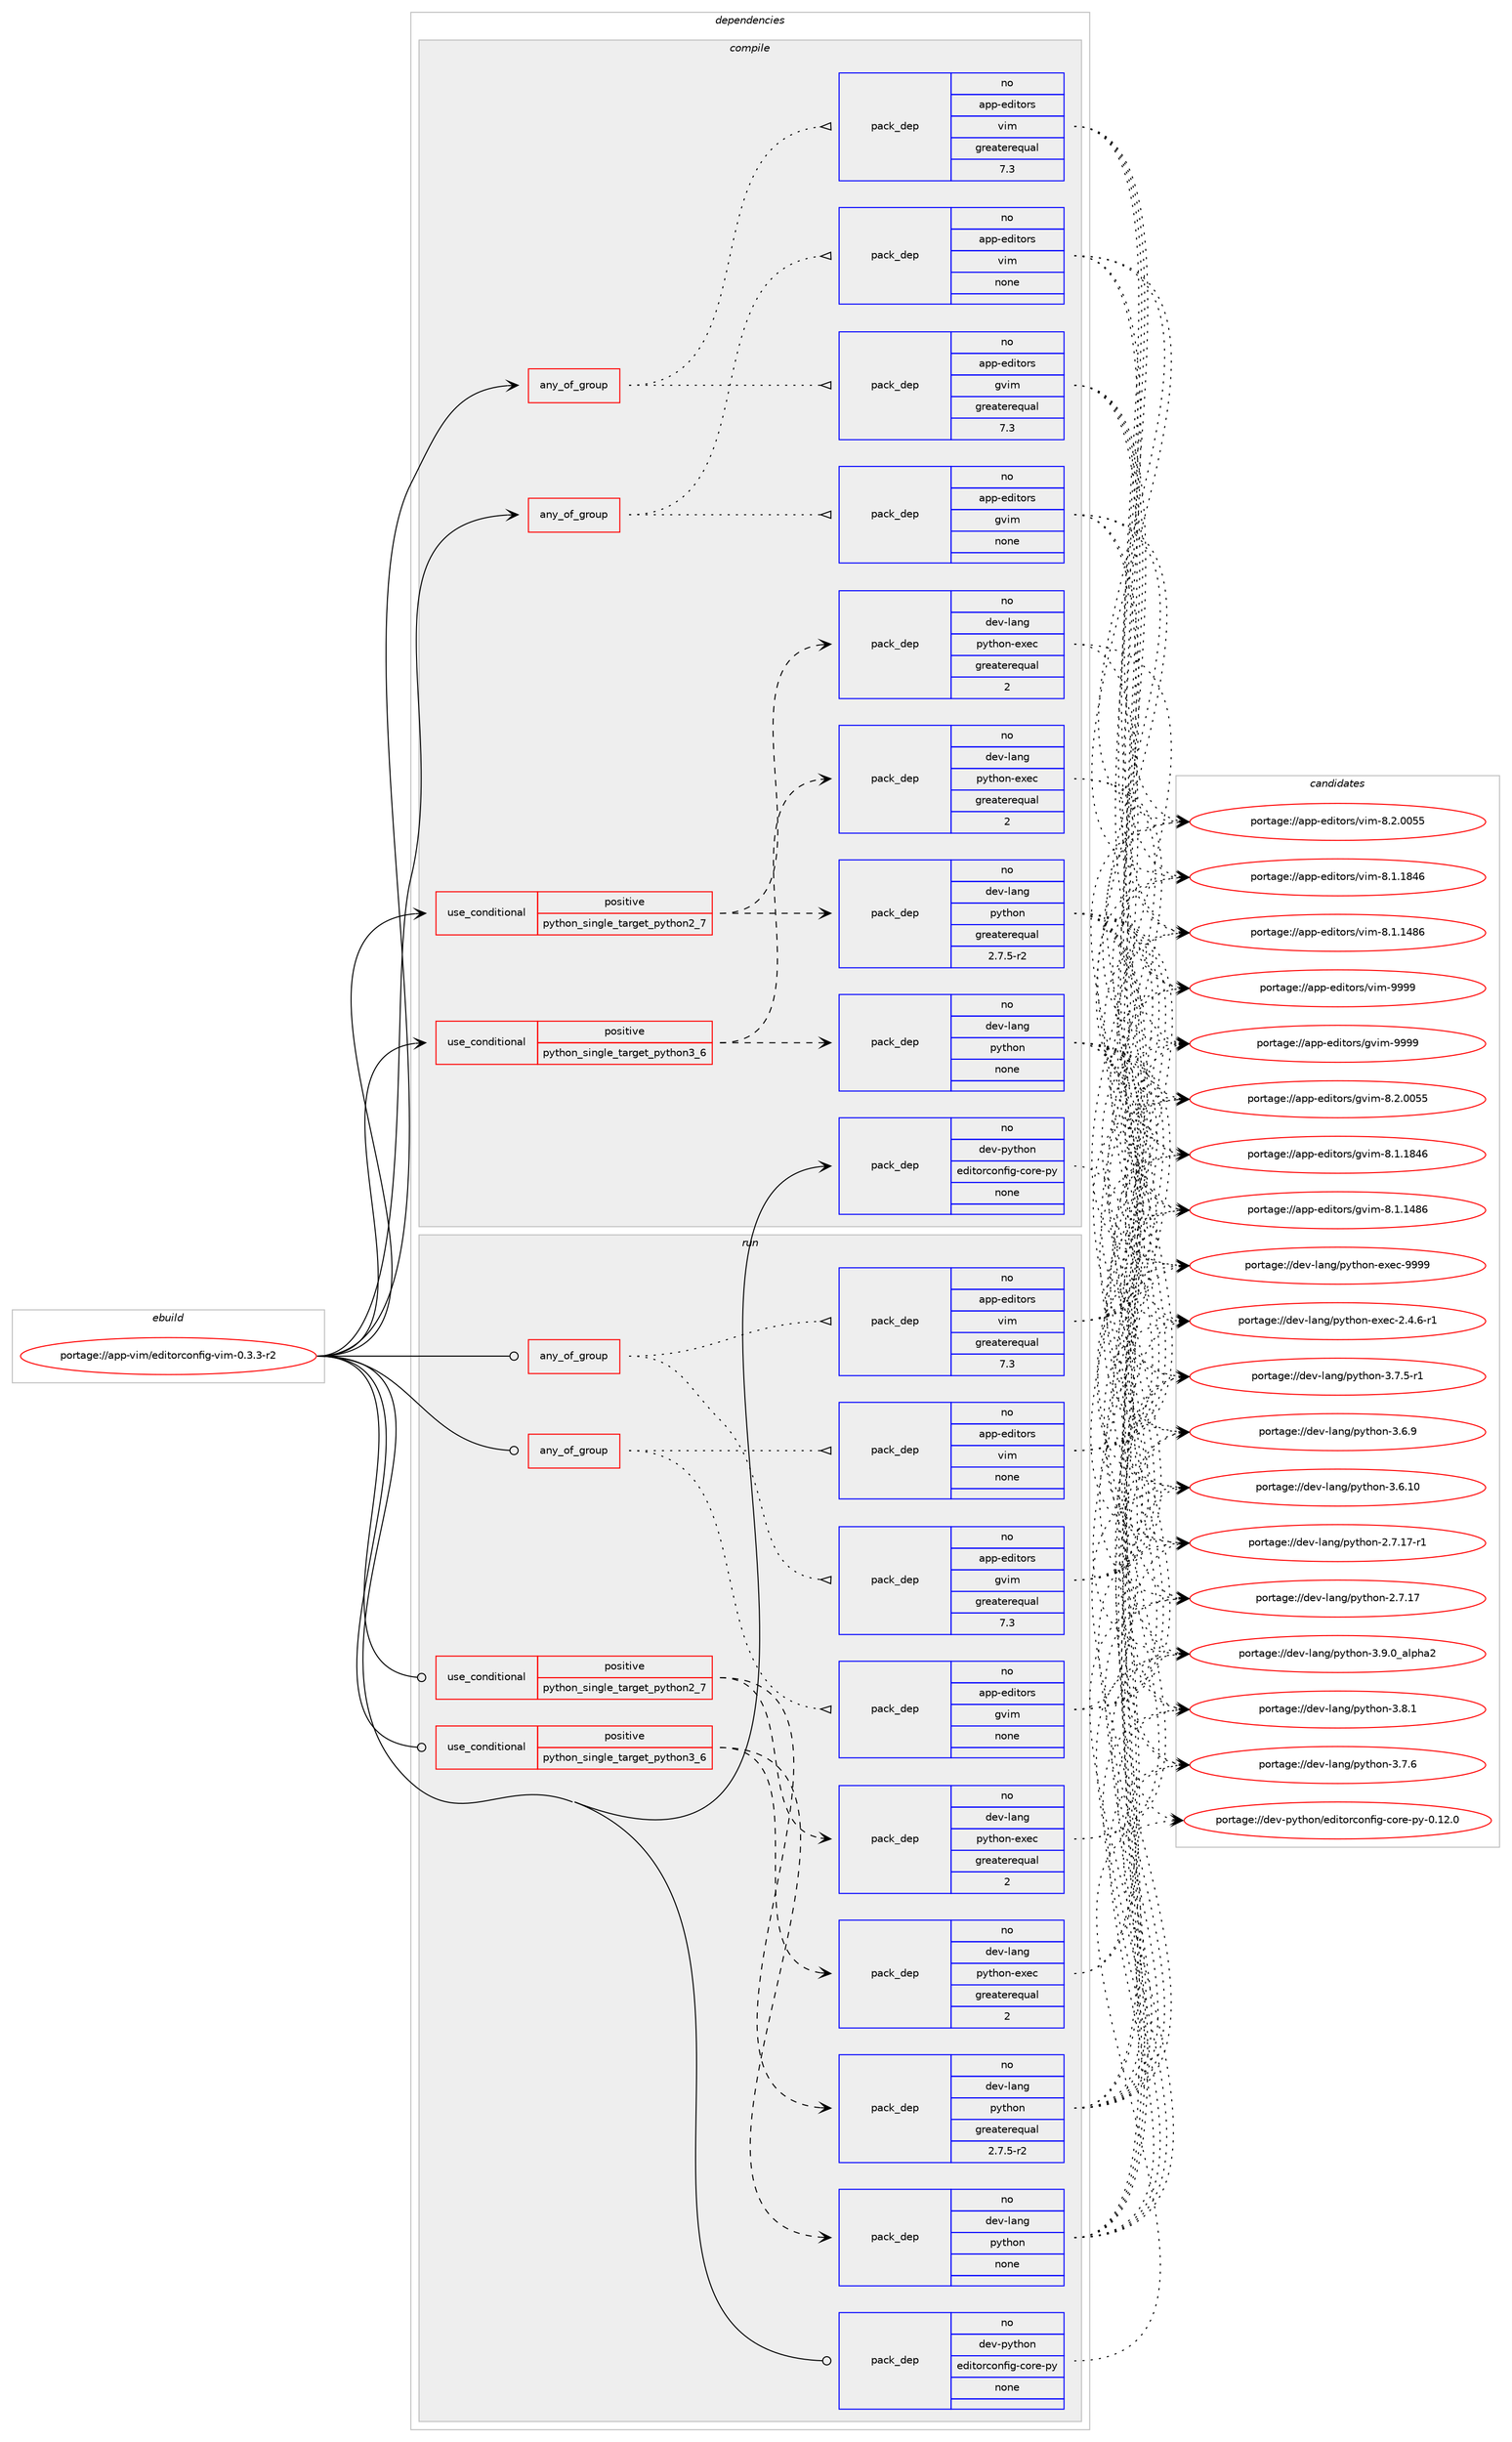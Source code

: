 digraph prolog {

# *************
# Graph options
# *************

newrank=true;
concentrate=true;
compound=true;
graph [rankdir=LR,fontname=Helvetica,fontsize=10,ranksep=1.5];#, ranksep=2.5, nodesep=0.2];
edge  [arrowhead=vee];
node  [fontname=Helvetica,fontsize=10];

# **********
# The ebuild
# **********

subgraph cluster_leftcol {
color=gray;
label=<<i>ebuild</i>>;
id [label="portage://app-vim/editorconfig-vim-0.3.3-r2", color=red, width=4, href="../app-vim/editorconfig-vim-0.3.3-r2.svg"];
}

# ****************
# The dependencies
# ****************

subgraph cluster_midcol {
color=gray;
label=<<i>dependencies</i>>;
subgraph cluster_compile {
fillcolor="#eeeeee";
style=filled;
label=<<i>compile</i>>;
subgraph any7486 {
dependency590151 [label=<<TABLE BORDER="0" CELLBORDER="1" CELLSPACING="0" CELLPADDING="4"><TR><TD CELLPADDING="10">any_of_group</TD></TR></TABLE>>, shape=none, color=red];subgraph pack443230 {
dependency590152 [label=<<TABLE BORDER="0" CELLBORDER="1" CELLSPACING="0" CELLPADDING="4" WIDTH="220"><TR><TD ROWSPAN="6" CELLPADDING="30">pack_dep</TD></TR><TR><TD WIDTH="110">no</TD></TR><TR><TD>app-editors</TD></TR><TR><TD>vim</TD></TR><TR><TD>greaterequal</TD></TR><TR><TD>7.3</TD></TR></TABLE>>, shape=none, color=blue];
}
dependency590151:e -> dependency590152:w [weight=20,style="dotted",arrowhead="oinv"];
subgraph pack443231 {
dependency590153 [label=<<TABLE BORDER="0" CELLBORDER="1" CELLSPACING="0" CELLPADDING="4" WIDTH="220"><TR><TD ROWSPAN="6" CELLPADDING="30">pack_dep</TD></TR><TR><TD WIDTH="110">no</TD></TR><TR><TD>app-editors</TD></TR><TR><TD>gvim</TD></TR><TR><TD>greaterequal</TD></TR><TR><TD>7.3</TD></TR></TABLE>>, shape=none, color=blue];
}
dependency590151:e -> dependency590153:w [weight=20,style="dotted",arrowhead="oinv"];
}
id:e -> dependency590151:w [weight=20,style="solid",arrowhead="vee"];
subgraph any7487 {
dependency590154 [label=<<TABLE BORDER="0" CELLBORDER="1" CELLSPACING="0" CELLPADDING="4"><TR><TD CELLPADDING="10">any_of_group</TD></TR></TABLE>>, shape=none, color=red];subgraph pack443232 {
dependency590155 [label=<<TABLE BORDER="0" CELLBORDER="1" CELLSPACING="0" CELLPADDING="4" WIDTH="220"><TR><TD ROWSPAN="6" CELLPADDING="30">pack_dep</TD></TR><TR><TD WIDTH="110">no</TD></TR><TR><TD>app-editors</TD></TR><TR><TD>vim</TD></TR><TR><TD>none</TD></TR><TR><TD></TD></TR></TABLE>>, shape=none, color=blue];
}
dependency590154:e -> dependency590155:w [weight=20,style="dotted",arrowhead="oinv"];
subgraph pack443233 {
dependency590156 [label=<<TABLE BORDER="0" CELLBORDER="1" CELLSPACING="0" CELLPADDING="4" WIDTH="220"><TR><TD ROWSPAN="6" CELLPADDING="30">pack_dep</TD></TR><TR><TD WIDTH="110">no</TD></TR><TR><TD>app-editors</TD></TR><TR><TD>gvim</TD></TR><TR><TD>none</TD></TR><TR><TD></TD></TR></TABLE>>, shape=none, color=blue];
}
dependency590154:e -> dependency590156:w [weight=20,style="dotted",arrowhead="oinv"];
}
id:e -> dependency590154:w [weight=20,style="solid",arrowhead="vee"];
subgraph cond139174 {
dependency590157 [label=<<TABLE BORDER="0" CELLBORDER="1" CELLSPACING="0" CELLPADDING="4"><TR><TD ROWSPAN="3" CELLPADDING="10">use_conditional</TD></TR><TR><TD>positive</TD></TR><TR><TD>python_single_target_python2_7</TD></TR></TABLE>>, shape=none, color=red];
subgraph pack443234 {
dependency590158 [label=<<TABLE BORDER="0" CELLBORDER="1" CELLSPACING="0" CELLPADDING="4" WIDTH="220"><TR><TD ROWSPAN="6" CELLPADDING="30">pack_dep</TD></TR><TR><TD WIDTH="110">no</TD></TR><TR><TD>dev-lang</TD></TR><TR><TD>python</TD></TR><TR><TD>greaterequal</TD></TR><TR><TD>2.7.5-r2</TD></TR></TABLE>>, shape=none, color=blue];
}
dependency590157:e -> dependency590158:w [weight=20,style="dashed",arrowhead="vee"];
subgraph pack443235 {
dependency590159 [label=<<TABLE BORDER="0" CELLBORDER="1" CELLSPACING="0" CELLPADDING="4" WIDTH="220"><TR><TD ROWSPAN="6" CELLPADDING="30">pack_dep</TD></TR><TR><TD WIDTH="110">no</TD></TR><TR><TD>dev-lang</TD></TR><TR><TD>python-exec</TD></TR><TR><TD>greaterequal</TD></TR><TR><TD>2</TD></TR></TABLE>>, shape=none, color=blue];
}
dependency590157:e -> dependency590159:w [weight=20,style="dashed",arrowhead="vee"];
}
id:e -> dependency590157:w [weight=20,style="solid",arrowhead="vee"];
subgraph cond139175 {
dependency590160 [label=<<TABLE BORDER="0" CELLBORDER="1" CELLSPACING="0" CELLPADDING="4"><TR><TD ROWSPAN="3" CELLPADDING="10">use_conditional</TD></TR><TR><TD>positive</TD></TR><TR><TD>python_single_target_python3_6</TD></TR></TABLE>>, shape=none, color=red];
subgraph pack443236 {
dependency590161 [label=<<TABLE BORDER="0" CELLBORDER="1" CELLSPACING="0" CELLPADDING="4" WIDTH="220"><TR><TD ROWSPAN="6" CELLPADDING="30">pack_dep</TD></TR><TR><TD WIDTH="110">no</TD></TR><TR><TD>dev-lang</TD></TR><TR><TD>python</TD></TR><TR><TD>none</TD></TR><TR><TD></TD></TR></TABLE>>, shape=none, color=blue];
}
dependency590160:e -> dependency590161:w [weight=20,style="dashed",arrowhead="vee"];
subgraph pack443237 {
dependency590162 [label=<<TABLE BORDER="0" CELLBORDER="1" CELLSPACING="0" CELLPADDING="4" WIDTH="220"><TR><TD ROWSPAN="6" CELLPADDING="30">pack_dep</TD></TR><TR><TD WIDTH="110">no</TD></TR><TR><TD>dev-lang</TD></TR><TR><TD>python-exec</TD></TR><TR><TD>greaterequal</TD></TR><TR><TD>2</TD></TR></TABLE>>, shape=none, color=blue];
}
dependency590160:e -> dependency590162:w [weight=20,style="dashed",arrowhead="vee"];
}
id:e -> dependency590160:w [weight=20,style="solid",arrowhead="vee"];
subgraph pack443238 {
dependency590163 [label=<<TABLE BORDER="0" CELLBORDER="1" CELLSPACING="0" CELLPADDING="4" WIDTH="220"><TR><TD ROWSPAN="6" CELLPADDING="30">pack_dep</TD></TR><TR><TD WIDTH="110">no</TD></TR><TR><TD>dev-python</TD></TR><TR><TD>editorconfig-core-py</TD></TR><TR><TD>none</TD></TR><TR><TD></TD></TR></TABLE>>, shape=none, color=blue];
}
id:e -> dependency590163:w [weight=20,style="solid",arrowhead="vee"];
}
subgraph cluster_compileandrun {
fillcolor="#eeeeee";
style=filled;
label=<<i>compile and run</i>>;
}
subgraph cluster_run {
fillcolor="#eeeeee";
style=filled;
label=<<i>run</i>>;
subgraph any7488 {
dependency590164 [label=<<TABLE BORDER="0" CELLBORDER="1" CELLSPACING="0" CELLPADDING="4"><TR><TD CELLPADDING="10">any_of_group</TD></TR></TABLE>>, shape=none, color=red];subgraph pack443239 {
dependency590165 [label=<<TABLE BORDER="0" CELLBORDER="1" CELLSPACING="0" CELLPADDING="4" WIDTH="220"><TR><TD ROWSPAN="6" CELLPADDING="30">pack_dep</TD></TR><TR><TD WIDTH="110">no</TD></TR><TR><TD>app-editors</TD></TR><TR><TD>vim</TD></TR><TR><TD>greaterequal</TD></TR><TR><TD>7.3</TD></TR></TABLE>>, shape=none, color=blue];
}
dependency590164:e -> dependency590165:w [weight=20,style="dotted",arrowhead="oinv"];
subgraph pack443240 {
dependency590166 [label=<<TABLE BORDER="0" CELLBORDER="1" CELLSPACING="0" CELLPADDING="4" WIDTH="220"><TR><TD ROWSPAN="6" CELLPADDING="30">pack_dep</TD></TR><TR><TD WIDTH="110">no</TD></TR><TR><TD>app-editors</TD></TR><TR><TD>gvim</TD></TR><TR><TD>greaterequal</TD></TR><TR><TD>7.3</TD></TR></TABLE>>, shape=none, color=blue];
}
dependency590164:e -> dependency590166:w [weight=20,style="dotted",arrowhead="oinv"];
}
id:e -> dependency590164:w [weight=20,style="solid",arrowhead="odot"];
subgraph any7489 {
dependency590167 [label=<<TABLE BORDER="0" CELLBORDER="1" CELLSPACING="0" CELLPADDING="4"><TR><TD CELLPADDING="10">any_of_group</TD></TR></TABLE>>, shape=none, color=red];subgraph pack443241 {
dependency590168 [label=<<TABLE BORDER="0" CELLBORDER="1" CELLSPACING="0" CELLPADDING="4" WIDTH="220"><TR><TD ROWSPAN="6" CELLPADDING="30">pack_dep</TD></TR><TR><TD WIDTH="110">no</TD></TR><TR><TD>app-editors</TD></TR><TR><TD>vim</TD></TR><TR><TD>none</TD></TR><TR><TD></TD></TR></TABLE>>, shape=none, color=blue];
}
dependency590167:e -> dependency590168:w [weight=20,style="dotted",arrowhead="oinv"];
subgraph pack443242 {
dependency590169 [label=<<TABLE BORDER="0" CELLBORDER="1" CELLSPACING="0" CELLPADDING="4" WIDTH="220"><TR><TD ROWSPAN="6" CELLPADDING="30">pack_dep</TD></TR><TR><TD WIDTH="110">no</TD></TR><TR><TD>app-editors</TD></TR><TR><TD>gvim</TD></TR><TR><TD>none</TD></TR><TR><TD></TD></TR></TABLE>>, shape=none, color=blue];
}
dependency590167:e -> dependency590169:w [weight=20,style="dotted",arrowhead="oinv"];
}
id:e -> dependency590167:w [weight=20,style="solid",arrowhead="odot"];
subgraph cond139176 {
dependency590170 [label=<<TABLE BORDER="0" CELLBORDER="1" CELLSPACING="0" CELLPADDING="4"><TR><TD ROWSPAN="3" CELLPADDING="10">use_conditional</TD></TR><TR><TD>positive</TD></TR><TR><TD>python_single_target_python2_7</TD></TR></TABLE>>, shape=none, color=red];
subgraph pack443243 {
dependency590171 [label=<<TABLE BORDER="0" CELLBORDER="1" CELLSPACING="0" CELLPADDING="4" WIDTH="220"><TR><TD ROWSPAN="6" CELLPADDING="30">pack_dep</TD></TR><TR><TD WIDTH="110">no</TD></TR><TR><TD>dev-lang</TD></TR><TR><TD>python</TD></TR><TR><TD>greaterequal</TD></TR><TR><TD>2.7.5-r2</TD></TR></TABLE>>, shape=none, color=blue];
}
dependency590170:e -> dependency590171:w [weight=20,style="dashed",arrowhead="vee"];
subgraph pack443244 {
dependency590172 [label=<<TABLE BORDER="0" CELLBORDER="1" CELLSPACING="0" CELLPADDING="4" WIDTH="220"><TR><TD ROWSPAN="6" CELLPADDING="30">pack_dep</TD></TR><TR><TD WIDTH="110">no</TD></TR><TR><TD>dev-lang</TD></TR><TR><TD>python-exec</TD></TR><TR><TD>greaterequal</TD></TR><TR><TD>2</TD></TR></TABLE>>, shape=none, color=blue];
}
dependency590170:e -> dependency590172:w [weight=20,style="dashed",arrowhead="vee"];
}
id:e -> dependency590170:w [weight=20,style="solid",arrowhead="odot"];
subgraph cond139177 {
dependency590173 [label=<<TABLE BORDER="0" CELLBORDER="1" CELLSPACING="0" CELLPADDING="4"><TR><TD ROWSPAN="3" CELLPADDING="10">use_conditional</TD></TR><TR><TD>positive</TD></TR><TR><TD>python_single_target_python3_6</TD></TR></TABLE>>, shape=none, color=red];
subgraph pack443245 {
dependency590174 [label=<<TABLE BORDER="0" CELLBORDER="1" CELLSPACING="0" CELLPADDING="4" WIDTH="220"><TR><TD ROWSPAN="6" CELLPADDING="30">pack_dep</TD></TR><TR><TD WIDTH="110">no</TD></TR><TR><TD>dev-lang</TD></TR><TR><TD>python</TD></TR><TR><TD>none</TD></TR><TR><TD></TD></TR></TABLE>>, shape=none, color=blue];
}
dependency590173:e -> dependency590174:w [weight=20,style="dashed",arrowhead="vee"];
subgraph pack443246 {
dependency590175 [label=<<TABLE BORDER="0" CELLBORDER="1" CELLSPACING="0" CELLPADDING="4" WIDTH="220"><TR><TD ROWSPAN="6" CELLPADDING="30">pack_dep</TD></TR><TR><TD WIDTH="110">no</TD></TR><TR><TD>dev-lang</TD></TR><TR><TD>python-exec</TD></TR><TR><TD>greaterequal</TD></TR><TR><TD>2</TD></TR></TABLE>>, shape=none, color=blue];
}
dependency590173:e -> dependency590175:w [weight=20,style="dashed",arrowhead="vee"];
}
id:e -> dependency590173:w [weight=20,style="solid",arrowhead="odot"];
subgraph pack443247 {
dependency590176 [label=<<TABLE BORDER="0" CELLBORDER="1" CELLSPACING="0" CELLPADDING="4" WIDTH="220"><TR><TD ROWSPAN="6" CELLPADDING="30">pack_dep</TD></TR><TR><TD WIDTH="110">no</TD></TR><TR><TD>dev-python</TD></TR><TR><TD>editorconfig-core-py</TD></TR><TR><TD>none</TD></TR><TR><TD></TD></TR></TABLE>>, shape=none, color=blue];
}
id:e -> dependency590176:w [weight=20,style="solid",arrowhead="odot"];
}
}

# **************
# The candidates
# **************

subgraph cluster_choices {
rank=same;
color=gray;
label=<<i>candidates</i>>;

subgraph choice443230 {
color=black;
nodesep=1;
choice9711211245101100105116111114115471181051094557575757 [label="portage://app-editors/vim-9999", color=red, width=4,href="../app-editors/vim-9999.svg"];
choice971121124510110010511611111411547118105109455646504648485353 [label="portage://app-editors/vim-8.2.0055", color=red, width=4,href="../app-editors/vim-8.2.0055.svg"];
choice971121124510110010511611111411547118105109455646494649565254 [label="portage://app-editors/vim-8.1.1846", color=red, width=4,href="../app-editors/vim-8.1.1846.svg"];
choice971121124510110010511611111411547118105109455646494649525654 [label="portage://app-editors/vim-8.1.1486", color=red, width=4,href="../app-editors/vim-8.1.1486.svg"];
dependency590152:e -> choice9711211245101100105116111114115471181051094557575757:w [style=dotted,weight="100"];
dependency590152:e -> choice971121124510110010511611111411547118105109455646504648485353:w [style=dotted,weight="100"];
dependency590152:e -> choice971121124510110010511611111411547118105109455646494649565254:w [style=dotted,weight="100"];
dependency590152:e -> choice971121124510110010511611111411547118105109455646494649525654:w [style=dotted,weight="100"];
}
subgraph choice443231 {
color=black;
nodesep=1;
choice9711211245101100105116111114115471031181051094557575757 [label="portage://app-editors/gvim-9999", color=red, width=4,href="../app-editors/gvim-9999.svg"];
choice971121124510110010511611111411547103118105109455646504648485353 [label="portage://app-editors/gvim-8.2.0055", color=red, width=4,href="../app-editors/gvim-8.2.0055.svg"];
choice971121124510110010511611111411547103118105109455646494649565254 [label="portage://app-editors/gvim-8.1.1846", color=red, width=4,href="../app-editors/gvim-8.1.1846.svg"];
choice971121124510110010511611111411547103118105109455646494649525654 [label="portage://app-editors/gvim-8.1.1486", color=red, width=4,href="../app-editors/gvim-8.1.1486.svg"];
dependency590153:e -> choice9711211245101100105116111114115471031181051094557575757:w [style=dotted,weight="100"];
dependency590153:e -> choice971121124510110010511611111411547103118105109455646504648485353:w [style=dotted,weight="100"];
dependency590153:e -> choice971121124510110010511611111411547103118105109455646494649565254:w [style=dotted,weight="100"];
dependency590153:e -> choice971121124510110010511611111411547103118105109455646494649525654:w [style=dotted,weight="100"];
}
subgraph choice443232 {
color=black;
nodesep=1;
choice9711211245101100105116111114115471181051094557575757 [label="portage://app-editors/vim-9999", color=red, width=4,href="../app-editors/vim-9999.svg"];
choice971121124510110010511611111411547118105109455646504648485353 [label="portage://app-editors/vim-8.2.0055", color=red, width=4,href="../app-editors/vim-8.2.0055.svg"];
choice971121124510110010511611111411547118105109455646494649565254 [label="portage://app-editors/vim-8.1.1846", color=red, width=4,href="../app-editors/vim-8.1.1846.svg"];
choice971121124510110010511611111411547118105109455646494649525654 [label="portage://app-editors/vim-8.1.1486", color=red, width=4,href="../app-editors/vim-8.1.1486.svg"];
dependency590155:e -> choice9711211245101100105116111114115471181051094557575757:w [style=dotted,weight="100"];
dependency590155:e -> choice971121124510110010511611111411547118105109455646504648485353:w [style=dotted,weight="100"];
dependency590155:e -> choice971121124510110010511611111411547118105109455646494649565254:w [style=dotted,weight="100"];
dependency590155:e -> choice971121124510110010511611111411547118105109455646494649525654:w [style=dotted,weight="100"];
}
subgraph choice443233 {
color=black;
nodesep=1;
choice9711211245101100105116111114115471031181051094557575757 [label="portage://app-editors/gvim-9999", color=red, width=4,href="../app-editors/gvim-9999.svg"];
choice971121124510110010511611111411547103118105109455646504648485353 [label="portage://app-editors/gvim-8.2.0055", color=red, width=4,href="../app-editors/gvim-8.2.0055.svg"];
choice971121124510110010511611111411547103118105109455646494649565254 [label="portage://app-editors/gvim-8.1.1846", color=red, width=4,href="../app-editors/gvim-8.1.1846.svg"];
choice971121124510110010511611111411547103118105109455646494649525654 [label="portage://app-editors/gvim-8.1.1486", color=red, width=4,href="../app-editors/gvim-8.1.1486.svg"];
dependency590156:e -> choice9711211245101100105116111114115471031181051094557575757:w [style=dotted,weight="100"];
dependency590156:e -> choice971121124510110010511611111411547103118105109455646504648485353:w [style=dotted,weight="100"];
dependency590156:e -> choice971121124510110010511611111411547103118105109455646494649565254:w [style=dotted,weight="100"];
dependency590156:e -> choice971121124510110010511611111411547103118105109455646494649525654:w [style=dotted,weight="100"];
}
subgraph choice443234 {
color=black;
nodesep=1;
choice10010111845108971101034711212111610411111045514657464895971081121049750 [label="portage://dev-lang/python-3.9.0_alpha2", color=red, width=4,href="../dev-lang/python-3.9.0_alpha2.svg"];
choice100101118451089711010347112121116104111110455146564649 [label="portage://dev-lang/python-3.8.1", color=red, width=4,href="../dev-lang/python-3.8.1.svg"];
choice100101118451089711010347112121116104111110455146554654 [label="portage://dev-lang/python-3.7.6", color=red, width=4,href="../dev-lang/python-3.7.6.svg"];
choice1001011184510897110103471121211161041111104551465546534511449 [label="portage://dev-lang/python-3.7.5-r1", color=red, width=4,href="../dev-lang/python-3.7.5-r1.svg"];
choice100101118451089711010347112121116104111110455146544657 [label="portage://dev-lang/python-3.6.9", color=red, width=4,href="../dev-lang/python-3.6.9.svg"];
choice10010111845108971101034711212111610411111045514654464948 [label="portage://dev-lang/python-3.6.10", color=red, width=4,href="../dev-lang/python-3.6.10.svg"];
choice100101118451089711010347112121116104111110455046554649554511449 [label="portage://dev-lang/python-2.7.17-r1", color=red, width=4,href="../dev-lang/python-2.7.17-r1.svg"];
choice10010111845108971101034711212111610411111045504655464955 [label="portage://dev-lang/python-2.7.17", color=red, width=4,href="../dev-lang/python-2.7.17.svg"];
dependency590158:e -> choice10010111845108971101034711212111610411111045514657464895971081121049750:w [style=dotted,weight="100"];
dependency590158:e -> choice100101118451089711010347112121116104111110455146564649:w [style=dotted,weight="100"];
dependency590158:e -> choice100101118451089711010347112121116104111110455146554654:w [style=dotted,weight="100"];
dependency590158:e -> choice1001011184510897110103471121211161041111104551465546534511449:w [style=dotted,weight="100"];
dependency590158:e -> choice100101118451089711010347112121116104111110455146544657:w [style=dotted,weight="100"];
dependency590158:e -> choice10010111845108971101034711212111610411111045514654464948:w [style=dotted,weight="100"];
dependency590158:e -> choice100101118451089711010347112121116104111110455046554649554511449:w [style=dotted,weight="100"];
dependency590158:e -> choice10010111845108971101034711212111610411111045504655464955:w [style=dotted,weight="100"];
}
subgraph choice443235 {
color=black;
nodesep=1;
choice10010111845108971101034711212111610411111045101120101994557575757 [label="portage://dev-lang/python-exec-9999", color=red, width=4,href="../dev-lang/python-exec-9999.svg"];
choice10010111845108971101034711212111610411111045101120101994550465246544511449 [label="portage://dev-lang/python-exec-2.4.6-r1", color=red, width=4,href="../dev-lang/python-exec-2.4.6-r1.svg"];
dependency590159:e -> choice10010111845108971101034711212111610411111045101120101994557575757:w [style=dotted,weight="100"];
dependency590159:e -> choice10010111845108971101034711212111610411111045101120101994550465246544511449:w [style=dotted,weight="100"];
}
subgraph choice443236 {
color=black;
nodesep=1;
choice10010111845108971101034711212111610411111045514657464895971081121049750 [label="portage://dev-lang/python-3.9.0_alpha2", color=red, width=4,href="../dev-lang/python-3.9.0_alpha2.svg"];
choice100101118451089711010347112121116104111110455146564649 [label="portage://dev-lang/python-3.8.1", color=red, width=4,href="../dev-lang/python-3.8.1.svg"];
choice100101118451089711010347112121116104111110455146554654 [label="portage://dev-lang/python-3.7.6", color=red, width=4,href="../dev-lang/python-3.7.6.svg"];
choice1001011184510897110103471121211161041111104551465546534511449 [label="portage://dev-lang/python-3.7.5-r1", color=red, width=4,href="../dev-lang/python-3.7.5-r1.svg"];
choice100101118451089711010347112121116104111110455146544657 [label="portage://dev-lang/python-3.6.9", color=red, width=4,href="../dev-lang/python-3.6.9.svg"];
choice10010111845108971101034711212111610411111045514654464948 [label="portage://dev-lang/python-3.6.10", color=red, width=4,href="../dev-lang/python-3.6.10.svg"];
choice100101118451089711010347112121116104111110455046554649554511449 [label="portage://dev-lang/python-2.7.17-r1", color=red, width=4,href="../dev-lang/python-2.7.17-r1.svg"];
choice10010111845108971101034711212111610411111045504655464955 [label="portage://dev-lang/python-2.7.17", color=red, width=4,href="../dev-lang/python-2.7.17.svg"];
dependency590161:e -> choice10010111845108971101034711212111610411111045514657464895971081121049750:w [style=dotted,weight="100"];
dependency590161:e -> choice100101118451089711010347112121116104111110455146564649:w [style=dotted,weight="100"];
dependency590161:e -> choice100101118451089711010347112121116104111110455146554654:w [style=dotted,weight="100"];
dependency590161:e -> choice1001011184510897110103471121211161041111104551465546534511449:w [style=dotted,weight="100"];
dependency590161:e -> choice100101118451089711010347112121116104111110455146544657:w [style=dotted,weight="100"];
dependency590161:e -> choice10010111845108971101034711212111610411111045514654464948:w [style=dotted,weight="100"];
dependency590161:e -> choice100101118451089711010347112121116104111110455046554649554511449:w [style=dotted,weight="100"];
dependency590161:e -> choice10010111845108971101034711212111610411111045504655464955:w [style=dotted,weight="100"];
}
subgraph choice443237 {
color=black;
nodesep=1;
choice10010111845108971101034711212111610411111045101120101994557575757 [label="portage://dev-lang/python-exec-9999", color=red, width=4,href="../dev-lang/python-exec-9999.svg"];
choice10010111845108971101034711212111610411111045101120101994550465246544511449 [label="portage://dev-lang/python-exec-2.4.6-r1", color=red, width=4,href="../dev-lang/python-exec-2.4.6-r1.svg"];
dependency590162:e -> choice10010111845108971101034711212111610411111045101120101994557575757:w [style=dotted,weight="100"];
dependency590162:e -> choice10010111845108971101034711212111610411111045101120101994550465246544511449:w [style=dotted,weight="100"];
}
subgraph choice443238 {
color=black;
nodesep=1;
choice10010111845112121116104111110471011001051161111149911111010210510345991111141014511212145484649504648 [label="portage://dev-python/editorconfig-core-py-0.12.0", color=red, width=4,href="../dev-python/editorconfig-core-py-0.12.0.svg"];
dependency590163:e -> choice10010111845112121116104111110471011001051161111149911111010210510345991111141014511212145484649504648:w [style=dotted,weight="100"];
}
subgraph choice443239 {
color=black;
nodesep=1;
choice9711211245101100105116111114115471181051094557575757 [label="portage://app-editors/vim-9999", color=red, width=4,href="../app-editors/vim-9999.svg"];
choice971121124510110010511611111411547118105109455646504648485353 [label="portage://app-editors/vim-8.2.0055", color=red, width=4,href="../app-editors/vim-8.2.0055.svg"];
choice971121124510110010511611111411547118105109455646494649565254 [label="portage://app-editors/vim-8.1.1846", color=red, width=4,href="../app-editors/vim-8.1.1846.svg"];
choice971121124510110010511611111411547118105109455646494649525654 [label="portage://app-editors/vim-8.1.1486", color=red, width=4,href="../app-editors/vim-8.1.1486.svg"];
dependency590165:e -> choice9711211245101100105116111114115471181051094557575757:w [style=dotted,weight="100"];
dependency590165:e -> choice971121124510110010511611111411547118105109455646504648485353:w [style=dotted,weight="100"];
dependency590165:e -> choice971121124510110010511611111411547118105109455646494649565254:w [style=dotted,weight="100"];
dependency590165:e -> choice971121124510110010511611111411547118105109455646494649525654:w [style=dotted,weight="100"];
}
subgraph choice443240 {
color=black;
nodesep=1;
choice9711211245101100105116111114115471031181051094557575757 [label="portage://app-editors/gvim-9999", color=red, width=4,href="../app-editors/gvim-9999.svg"];
choice971121124510110010511611111411547103118105109455646504648485353 [label="portage://app-editors/gvim-8.2.0055", color=red, width=4,href="../app-editors/gvim-8.2.0055.svg"];
choice971121124510110010511611111411547103118105109455646494649565254 [label="portage://app-editors/gvim-8.1.1846", color=red, width=4,href="../app-editors/gvim-8.1.1846.svg"];
choice971121124510110010511611111411547103118105109455646494649525654 [label="portage://app-editors/gvim-8.1.1486", color=red, width=4,href="../app-editors/gvim-8.1.1486.svg"];
dependency590166:e -> choice9711211245101100105116111114115471031181051094557575757:w [style=dotted,weight="100"];
dependency590166:e -> choice971121124510110010511611111411547103118105109455646504648485353:w [style=dotted,weight="100"];
dependency590166:e -> choice971121124510110010511611111411547103118105109455646494649565254:w [style=dotted,weight="100"];
dependency590166:e -> choice971121124510110010511611111411547103118105109455646494649525654:w [style=dotted,weight="100"];
}
subgraph choice443241 {
color=black;
nodesep=1;
choice9711211245101100105116111114115471181051094557575757 [label="portage://app-editors/vim-9999", color=red, width=4,href="../app-editors/vim-9999.svg"];
choice971121124510110010511611111411547118105109455646504648485353 [label="portage://app-editors/vim-8.2.0055", color=red, width=4,href="../app-editors/vim-8.2.0055.svg"];
choice971121124510110010511611111411547118105109455646494649565254 [label="portage://app-editors/vim-8.1.1846", color=red, width=4,href="../app-editors/vim-8.1.1846.svg"];
choice971121124510110010511611111411547118105109455646494649525654 [label="portage://app-editors/vim-8.1.1486", color=red, width=4,href="../app-editors/vim-8.1.1486.svg"];
dependency590168:e -> choice9711211245101100105116111114115471181051094557575757:w [style=dotted,weight="100"];
dependency590168:e -> choice971121124510110010511611111411547118105109455646504648485353:w [style=dotted,weight="100"];
dependency590168:e -> choice971121124510110010511611111411547118105109455646494649565254:w [style=dotted,weight="100"];
dependency590168:e -> choice971121124510110010511611111411547118105109455646494649525654:w [style=dotted,weight="100"];
}
subgraph choice443242 {
color=black;
nodesep=1;
choice9711211245101100105116111114115471031181051094557575757 [label="portage://app-editors/gvim-9999", color=red, width=4,href="../app-editors/gvim-9999.svg"];
choice971121124510110010511611111411547103118105109455646504648485353 [label="portage://app-editors/gvim-8.2.0055", color=red, width=4,href="../app-editors/gvim-8.2.0055.svg"];
choice971121124510110010511611111411547103118105109455646494649565254 [label="portage://app-editors/gvim-8.1.1846", color=red, width=4,href="../app-editors/gvim-8.1.1846.svg"];
choice971121124510110010511611111411547103118105109455646494649525654 [label="portage://app-editors/gvim-8.1.1486", color=red, width=4,href="../app-editors/gvim-8.1.1486.svg"];
dependency590169:e -> choice9711211245101100105116111114115471031181051094557575757:w [style=dotted,weight="100"];
dependency590169:e -> choice971121124510110010511611111411547103118105109455646504648485353:w [style=dotted,weight="100"];
dependency590169:e -> choice971121124510110010511611111411547103118105109455646494649565254:w [style=dotted,weight="100"];
dependency590169:e -> choice971121124510110010511611111411547103118105109455646494649525654:w [style=dotted,weight="100"];
}
subgraph choice443243 {
color=black;
nodesep=1;
choice10010111845108971101034711212111610411111045514657464895971081121049750 [label="portage://dev-lang/python-3.9.0_alpha2", color=red, width=4,href="../dev-lang/python-3.9.0_alpha2.svg"];
choice100101118451089711010347112121116104111110455146564649 [label="portage://dev-lang/python-3.8.1", color=red, width=4,href="../dev-lang/python-3.8.1.svg"];
choice100101118451089711010347112121116104111110455146554654 [label="portage://dev-lang/python-3.7.6", color=red, width=4,href="../dev-lang/python-3.7.6.svg"];
choice1001011184510897110103471121211161041111104551465546534511449 [label="portage://dev-lang/python-3.7.5-r1", color=red, width=4,href="../dev-lang/python-3.7.5-r1.svg"];
choice100101118451089711010347112121116104111110455146544657 [label="portage://dev-lang/python-3.6.9", color=red, width=4,href="../dev-lang/python-3.6.9.svg"];
choice10010111845108971101034711212111610411111045514654464948 [label="portage://dev-lang/python-3.6.10", color=red, width=4,href="../dev-lang/python-3.6.10.svg"];
choice100101118451089711010347112121116104111110455046554649554511449 [label="portage://dev-lang/python-2.7.17-r1", color=red, width=4,href="../dev-lang/python-2.7.17-r1.svg"];
choice10010111845108971101034711212111610411111045504655464955 [label="portage://dev-lang/python-2.7.17", color=red, width=4,href="../dev-lang/python-2.7.17.svg"];
dependency590171:e -> choice10010111845108971101034711212111610411111045514657464895971081121049750:w [style=dotted,weight="100"];
dependency590171:e -> choice100101118451089711010347112121116104111110455146564649:w [style=dotted,weight="100"];
dependency590171:e -> choice100101118451089711010347112121116104111110455146554654:w [style=dotted,weight="100"];
dependency590171:e -> choice1001011184510897110103471121211161041111104551465546534511449:w [style=dotted,weight="100"];
dependency590171:e -> choice100101118451089711010347112121116104111110455146544657:w [style=dotted,weight="100"];
dependency590171:e -> choice10010111845108971101034711212111610411111045514654464948:w [style=dotted,weight="100"];
dependency590171:e -> choice100101118451089711010347112121116104111110455046554649554511449:w [style=dotted,weight="100"];
dependency590171:e -> choice10010111845108971101034711212111610411111045504655464955:w [style=dotted,weight="100"];
}
subgraph choice443244 {
color=black;
nodesep=1;
choice10010111845108971101034711212111610411111045101120101994557575757 [label="portage://dev-lang/python-exec-9999", color=red, width=4,href="../dev-lang/python-exec-9999.svg"];
choice10010111845108971101034711212111610411111045101120101994550465246544511449 [label="portage://dev-lang/python-exec-2.4.6-r1", color=red, width=4,href="../dev-lang/python-exec-2.4.6-r1.svg"];
dependency590172:e -> choice10010111845108971101034711212111610411111045101120101994557575757:w [style=dotted,weight="100"];
dependency590172:e -> choice10010111845108971101034711212111610411111045101120101994550465246544511449:w [style=dotted,weight="100"];
}
subgraph choice443245 {
color=black;
nodesep=1;
choice10010111845108971101034711212111610411111045514657464895971081121049750 [label="portage://dev-lang/python-3.9.0_alpha2", color=red, width=4,href="../dev-lang/python-3.9.0_alpha2.svg"];
choice100101118451089711010347112121116104111110455146564649 [label="portage://dev-lang/python-3.8.1", color=red, width=4,href="../dev-lang/python-3.8.1.svg"];
choice100101118451089711010347112121116104111110455146554654 [label="portage://dev-lang/python-3.7.6", color=red, width=4,href="../dev-lang/python-3.7.6.svg"];
choice1001011184510897110103471121211161041111104551465546534511449 [label="portage://dev-lang/python-3.7.5-r1", color=red, width=4,href="../dev-lang/python-3.7.5-r1.svg"];
choice100101118451089711010347112121116104111110455146544657 [label="portage://dev-lang/python-3.6.9", color=red, width=4,href="../dev-lang/python-3.6.9.svg"];
choice10010111845108971101034711212111610411111045514654464948 [label="portage://dev-lang/python-3.6.10", color=red, width=4,href="../dev-lang/python-3.6.10.svg"];
choice100101118451089711010347112121116104111110455046554649554511449 [label="portage://dev-lang/python-2.7.17-r1", color=red, width=4,href="../dev-lang/python-2.7.17-r1.svg"];
choice10010111845108971101034711212111610411111045504655464955 [label="portage://dev-lang/python-2.7.17", color=red, width=4,href="../dev-lang/python-2.7.17.svg"];
dependency590174:e -> choice10010111845108971101034711212111610411111045514657464895971081121049750:w [style=dotted,weight="100"];
dependency590174:e -> choice100101118451089711010347112121116104111110455146564649:w [style=dotted,weight="100"];
dependency590174:e -> choice100101118451089711010347112121116104111110455146554654:w [style=dotted,weight="100"];
dependency590174:e -> choice1001011184510897110103471121211161041111104551465546534511449:w [style=dotted,weight="100"];
dependency590174:e -> choice100101118451089711010347112121116104111110455146544657:w [style=dotted,weight="100"];
dependency590174:e -> choice10010111845108971101034711212111610411111045514654464948:w [style=dotted,weight="100"];
dependency590174:e -> choice100101118451089711010347112121116104111110455046554649554511449:w [style=dotted,weight="100"];
dependency590174:e -> choice10010111845108971101034711212111610411111045504655464955:w [style=dotted,weight="100"];
}
subgraph choice443246 {
color=black;
nodesep=1;
choice10010111845108971101034711212111610411111045101120101994557575757 [label="portage://dev-lang/python-exec-9999", color=red, width=4,href="../dev-lang/python-exec-9999.svg"];
choice10010111845108971101034711212111610411111045101120101994550465246544511449 [label="portage://dev-lang/python-exec-2.4.6-r1", color=red, width=4,href="../dev-lang/python-exec-2.4.6-r1.svg"];
dependency590175:e -> choice10010111845108971101034711212111610411111045101120101994557575757:w [style=dotted,weight="100"];
dependency590175:e -> choice10010111845108971101034711212111610411111045101120101994550465246544511449:w [style=dotted,weight="100"];
}
subgraph choice443247 {
color=black;
nodesep=1;
choice10010111845112121116104111110471011001051161111149911111010210510345991111141014511212145484649504648 [label="portage://dev-python/editorconfig-core-py-0.12.0", color=red, width=4,href="../dev-python/editorconfig-core-py-0.12.0.svg"];
dependency590176:e -> choice10010111845112121116104111110471011001051161111149911111010210510345991111141014511212145484649504648:w [style=dotted,weight="100"];
}
}

}
